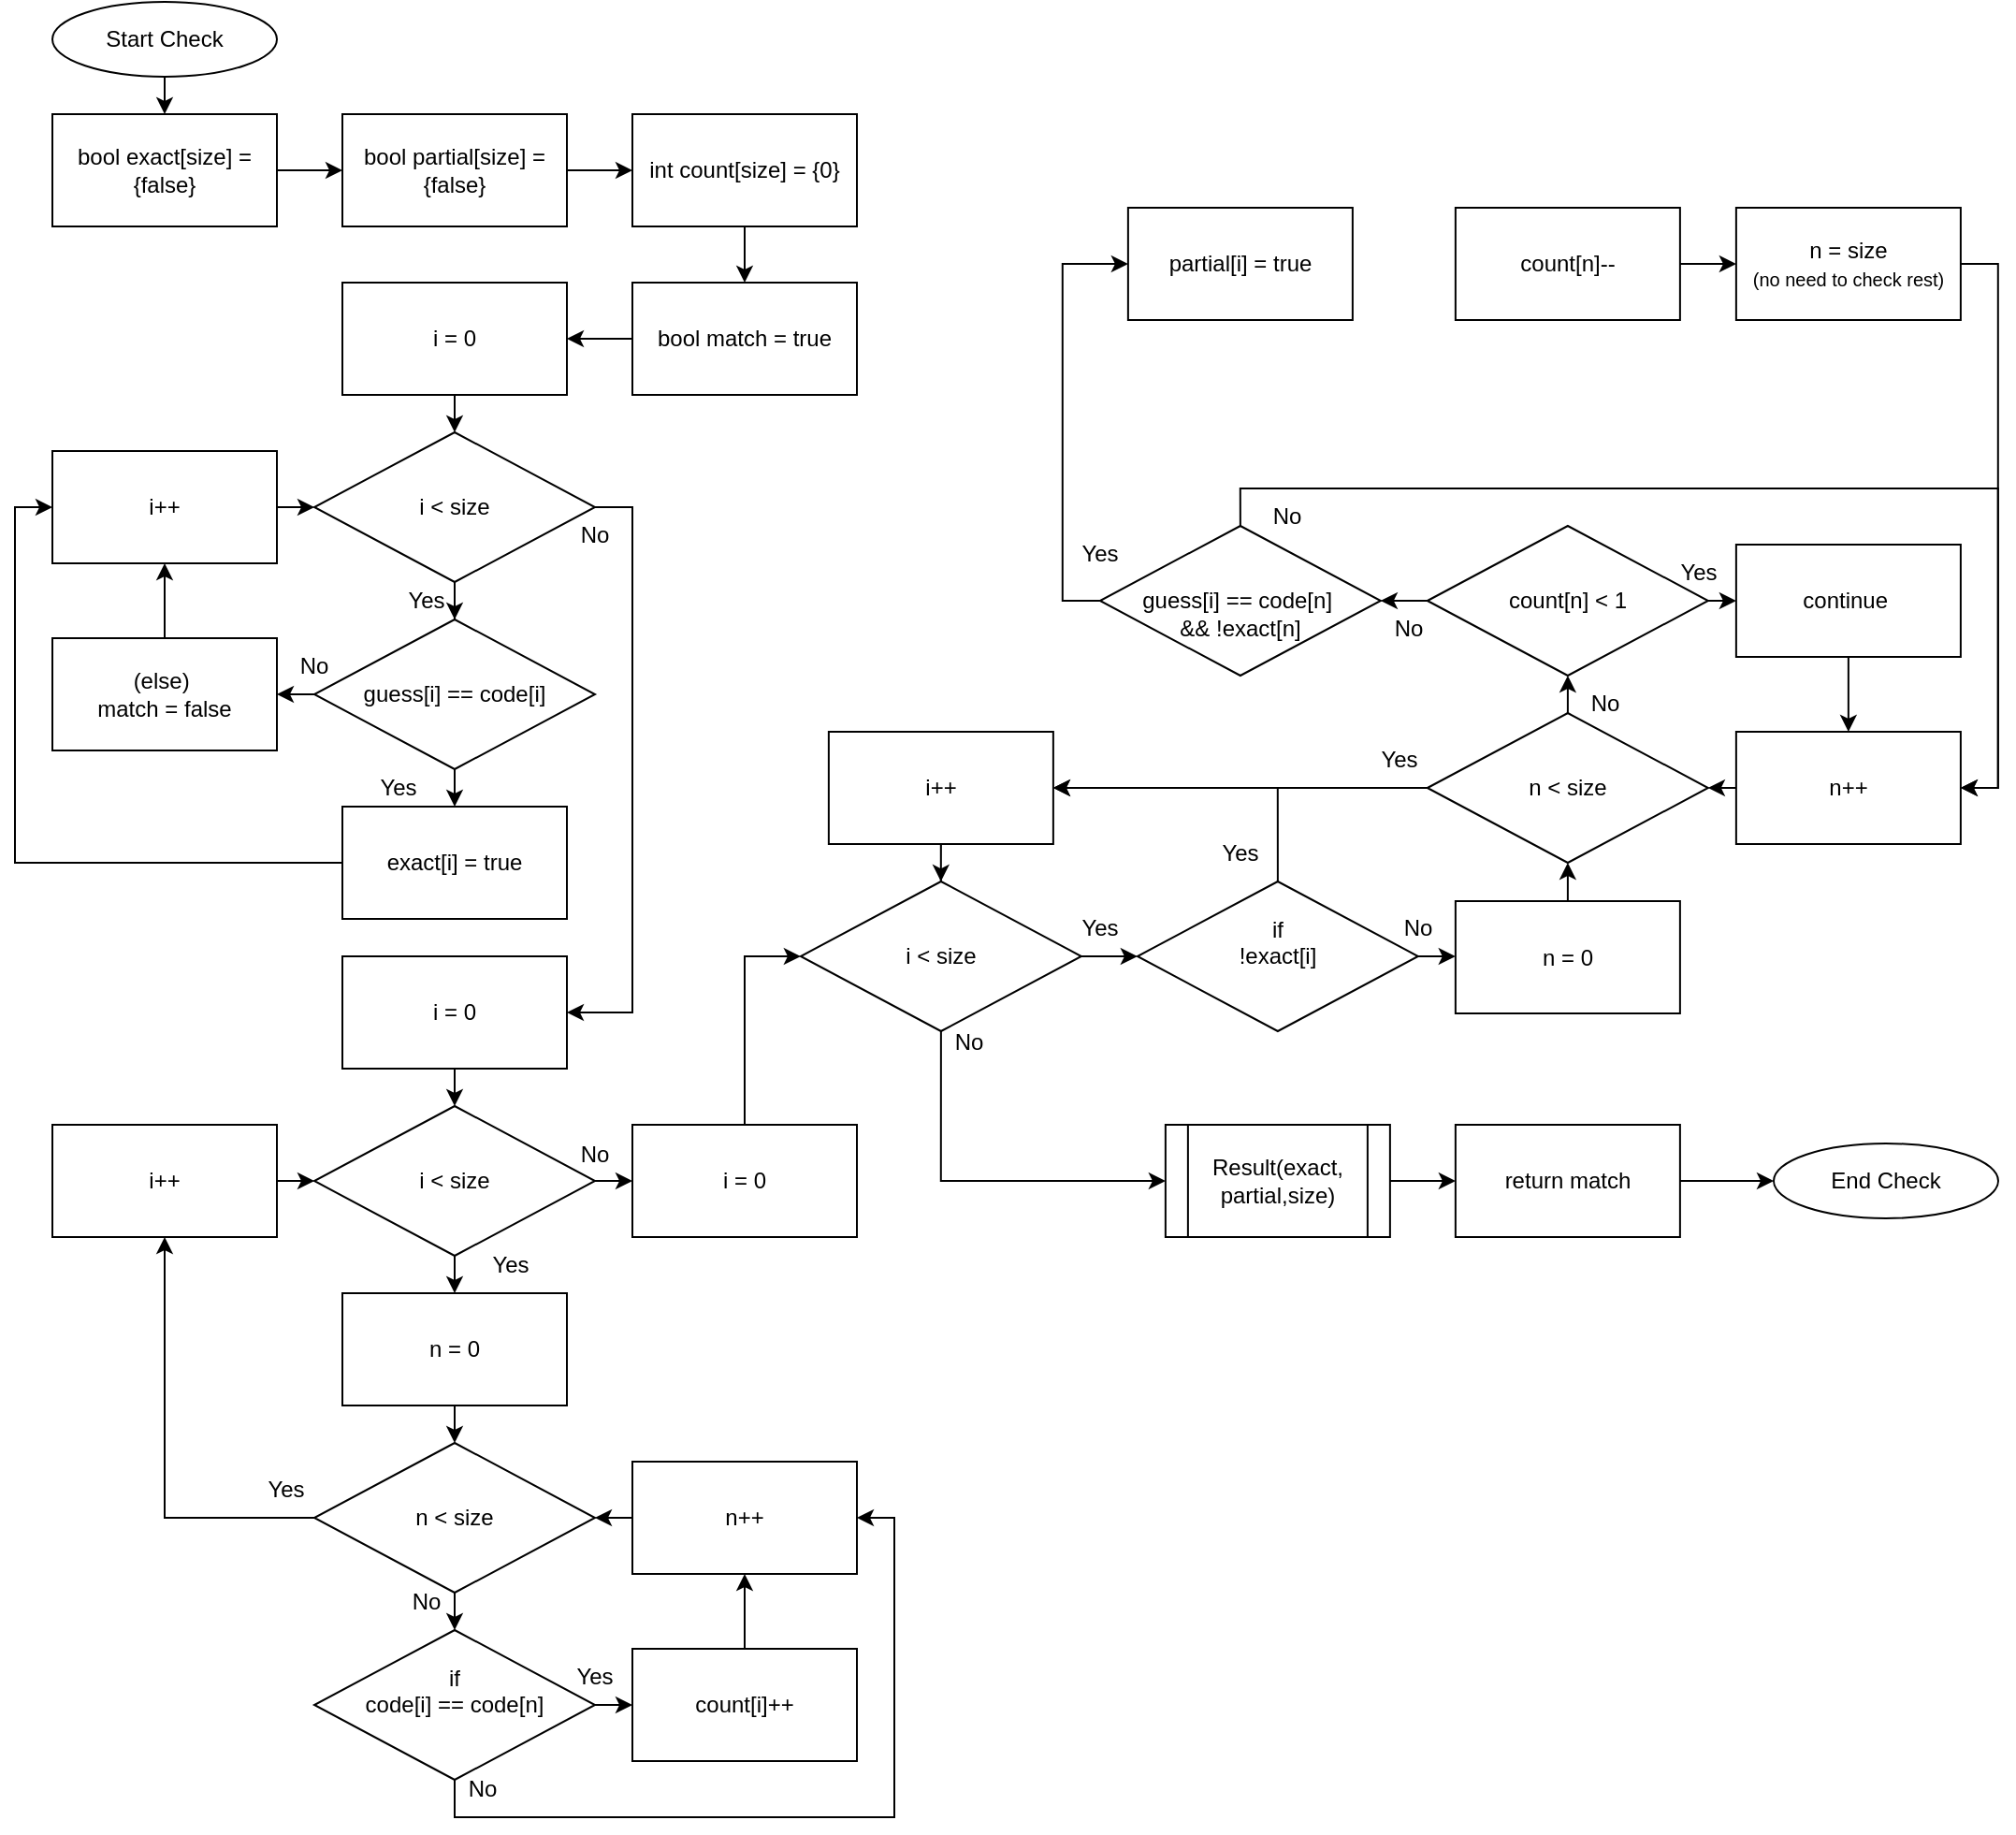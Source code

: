 <mxfile version="24.8.0">
  <diagram name="Page-1" id="-prmeRMsf5oWaVAqAPWa">
    <mxGraphModel dx="798" dy="2576" grid="1" gridSize="10" guides="1" tooltips="1" connect="1" arrows="1" fold="1" page="1" pageScale="1" pageWidth="850" pageHeight="1100" math="0" shadow="0">
      <root>
        <mxCell id="0" />
        <mxCell id="1" parent="0" />
        <mxCell id="T-5UsljAdBlXWHd0AnuB-1" value="" style="group" vertex="1" connectable="0" parent="1">
          <mxGeometry x="2960" y="-1020" width="1040" height="970" as="geometry" />
        </mxCell>
        <mxCell id="T-5UsljAdBlXWHd0AnuB-2" style="edgeStyle=orthogonalEdgeStyle;rounded=0;orthogonalLoop=1;jettySize=auto;html=1;exitX=0.5;exitY=1;exitDx=0;exitDy=0;entryX=0.5;entryY=0;entryDx=0;entryDy=0;" edge="1" parent="T-5UsljAdBlXWHd0AnuB-1" source="T-5UsljAdBlXWHd0AnuB-3" target="T-5UsljAdBlXWHd0AnuB-6">
          <mxGeometry relative="1" as="geometry" />
        </mxCell>
        <mxCell id="T-5UsljAdBlXWHd0AnuB-3" value="Start Check" style="ellipse;whiteSpace=wrap;html=1;" vertex="1" parent="T-5UsljAdBlXWHd0AnuB-1">
          <mxGeometry width="120" height="40" as="geometry" />
        </mxCell>
        <mxCell id="T-5UsljAdBlXWHd0AnuB-4" value="End Check" style="ellipse;whiteSpace=wrap;html=1;" vertex="1" parent="T-5UsljAdBlXWHd0AnuB-1">
          <mxGeometry x="920" y="610" width="120" height="40" as="geometry" />
        </mxCell>
        <mxCell id="T-5UsljAdBlXWHd0AnuB-5" style="edgeStyle=orthogonalEdgeStyle;rounded=0;orthogonalLoop=1;jettySize=auto;html=1;exitX=1;exitY=0.5;exitDx=0;exitDy=0;entryX=0;entryY=0.5;entryDx=0;entryDy=0;" edge="1" parent="T-5UsljAdBlXWHd0AnuB-1" source="T-5UsljAdBlXWHd0AnuB-6" target="T-5UsljAdBlXWHd0AnuB-24">
          <mxGeometry relative="1" as="geometry" />
        </mxCell>
        <mxCell id="T-5UsljAdBlXWHd0AnuB-6" value="bool exact[size] = {false}" style="rounded=0;whiteSpace=wrap;html=1;" vertex="1" parent="T-5UsljAdBlXWHd0AnuB-1">
          <mxGeometry y="60" width="120" height="60" as="geometry" />
        </mxCell>
        <mxCell id="T-5UsljAdBlXWHd0AnuB-7" style="edgeStyle=orthogonalEdgeStyle;rounded=0;orthogonalLoop=1;jettySize=auto;html=1;exitX=1;exitY=0.5;exitDx=0;exitDy=0;entryX=0;entryY=0.5;entryDx=0;entryDy=0;" edge="1" parent="T-5UsljAdBlXWHd0AnuB-1" source="T-5UsljAdBlXWHd0AnuB-8" target="T-5UsljAdBlXWHd0AnuB-42">
          <mxGeometry relative="1" as="geometry" />
        </mxCell>
        <mxCell id="T-5UsljAdBlXWHd0AnuB-8" value="Result(exact,&lt;div&gt;partial,size)&lt;/div&gt;" style="shape=process;whiteSpace=wrap;html=1;backgroundOutline=1;" vertex="1" parent="T-5UsljAdBlXWHd0AnuB-1">
          <mxGeometry x="594.94" y="600" width="120" height="60" as="geometry" />
        </mxCell>
        <mxCell id="T-5UsljAdBlXWHd0AnuB-9" style="edgeStyle=orthogonalEdgeStyle;rounded=0;orthogonalLoop=1;jettySize=auto;html=1;exitX=0.5;exitY=1;exitDx=0;exitDy=0;entryX=0.5;entryY=0;entryDx=0;entryDy=0;" edge="1" parent="T-5UsljAdBlXWHd0AnuB-1" source="T-5UsljAdBlXWHd0AnuB-10" target="T-5UsljAdBlXWHd0AnuB-12">
          <mxGeometry relative="1" as="geometry" />
        </mxCell>
        <mxCell id="T-5UsljAdBlXWHd0AnuB-10" value="i = 0" style="rounded=0;whiteSpace=wrap;html=1;" vertex="1" parent="T-5UsljAdBlXWHd0AnuB-1">
          <mxGeometry x="155" y="150" width="120" height="60" as="geometry" />
        </mxCell>
        <mxCell id="T-5UsljAdBlXWHd0AnuB-11" style="edgeStyle=orthogonalEdgeStyle;rounded=0;orthogonalLoop=1;jettySize=auto;html=1;exitX=0.5;exitY=1;exitDx=0;exitDy=0;" edge="1" parent="T-5UsljAdBlXWHd0AnuB-1" source="T-5UsljAdBlXWHd0AnuB-12" target="T-5UsljAdBlXWHd0AnuB-16">
          <mxGeometry relative="1" as="geometry" />
        </mxCell>
        <mxCell id="T-5UsljAdBlXWHd0AnuB-12" value="i &amp;lt; size" style="rhombus;whiteSpace=wrap;html=1;" vertex="1" parent="T-5UsljAdBlXWHd0AnuB-1">
          <mxGeometry x="140" y="230" width="150" height="80" as="geometry" />
        </mxCell>
        <mxCell id="T-5UsljAdBlXWHd0AnuB-13" style="edgeStyle=orthogonalEdgeStyle;rounded=0;orthogonalLoop=1;jettySize=auto;html=1;exitX=0;exitY=0.5;exitDx=0;exitDy=0;entryX=1;entryY=0.5;entryDx=0;entryDy=0;" edge="1" parent="T-5UsljAdBlXWHd0AnuB-1" source="T-5UsljAdBlXWHd0AnuB-16" target="T-5UsljAdBlXWHd0AnuB-20">
          <mxGeometry relative="1" as="geometry" />
        </mxCell>
        <mxCell id="T-5UsljAdBlXWHd0AnuB-14" style="edgeStyle=orthogonalEdgeStyle;rounded=0;orthogonalLoop=1;jettySize=auto;html=1;exitX=0.5;exitY=1;exitDx=0;exitDy=0;entryX=0.5;entryY=0;entryDx=0;entryDy=0;" edge="1" parent="T-5UsljAdBlXWHd0AnuB-1" source="T-5UsljAdBlXWHd0AnuB-16" target="T-5UsljAdBlXWHd0AnuB-22">
          <mxGeometry relative="1" as="geometry" />
        </mxCell>
        <mxCell id="T-5UsljAdBlXWHd0AnuB-15" style="edgeStyle=orthogonalEdgeStyle;rounded=0;orthogonalLoop=1;jettySize=auto;html=1;exitX=1;exitY=0.5;exitDx=0;exitDy=0;entryX=1;entryY=0.5;entryDx=0;entryDy=0;" edge="1" parent="T-5UsljAdBlXWHd0AnuB-1" source="T-5UsljAdBlXWHd0AnuB-12" target="T-5UsljAdBlXWHd0AnuB-30">
          <mxGeometry relative="1" as="geometry" />
        </mxCell>
        <mxCell id="T-5UsljAdBlXWHd0AnuB-16" value="guess[i] == code[i]" style="rhombus;whiteSpace=wrap;html=1;" vertex="1" parent="T-5UsljAdBlXWHd0AnuB-1">
          <mxGeometry x="140" y="330" width="150" height="80" as="geometry" />
        </mxCell>
        <mxCell id="T-5UsljAdBlXWHd0AnuB-17" style="edgeStyle=orthogonalEdgeStyle;rounded=0;orthogonalLoop=1;jettySize=auto;html=1;exitX=1;exitY=0.5;exitDx=0;exitDy=0;entryX=0;entryY=0.5;entryDx=0;entryDy=0;" edge="1" parent="T-5UsljAdBlXWHd0AnuB-1" source="T-5UsljAdBlXWHd0AnuB-18" target="T-5UsljAdBlXWHd0AnuB-12">
          <mxGeometry relative="1" as="geometry" />
        </mxCell>
        <mxCell id="T-5UsljAdBlXWHd0AnuB-18" value="i++" style="rounded=0;whiteSpace=wrap;html=1;" vertex="1" parent="T-5UsljAdBlXWHd0AnuB-1">
          <mxGeometry y="240" width="120" height="60" as="geometry" />
        </mxCell>
        <mxCell id="T-5UsljAdBlXWHd0AnuB-19" style="edgeStyle=orthogonalEdgeStyle;rounded=0;orthogonalLoop=1;jettySize=auto;html=1;exitX=0.5;exitY=0;exitDx=0;exitDy=0;entryX=0.5;entryY=1;entryDx=0;entryDy=0;" edge="1" parent="T-5UsljAdBlXWHd0AnuB-1" source="T-5UsljAdBlXWHd0AnuB-20" target="T-5UsljAdBlXWHd0AnuB-18">
          <mxGeometry relative="1" as="geometry" />
        </mxCell>
        <mxCell id="T-5UsljAdBlXWHd0AnuB-20" value="(else)&amp;nbsp;&lt;div&gt;match = false&lt;/div&gt;" style="rounded=0;whiteSpace=wrap;html=1;" vertex="1" parent="T-5UsljAdBlXWHd0AnuB-1">
          <mxGeometry y="340" width="120" height="60" as="geometry" />
        </mxCell>
        <mxCell id="T-5UsljAdBlXWHd0AnuB-21" style="edgeStyle=orthogonalEdgeStyle;rounded=0;orthogonalLoop=1;jettySize=auto;html=1;exitX=0;exitY=0.5;exitDx=0;exitDy=0;entryX=0;entryY=0.5;entryDx=0;entryDy=0;" edge="1" parent="T-5UsljAdBlXWHd0AnuB-1" source="T-5UsljAdBlXWHd0AnuB-22" target="T-5UsljAdBlXWHd0AnuB-18">
          <mxGeometry relative="1" as="geometry" />
        </mxCell>
        <mxCell id="T-5UsljAdBlXWHd0AnuB-22" value="exact[i] = true" style="rounded=0;whiteSpace=wrap;html=1;" vertex="1" parent="T-5UsljAdBlXWHd0AnuB-1">
          <mxGeometry x="155" y="430" width="120" height="60" as="geometry" />
        </mxCell>
        <mxCell id="T-5UsljAdBlXWHd0AnuB-23" style="edgeStyle=orthogonalEdgeStyle;rounded=0;orthogonalLoop=1;jettySize=auto;html=1;exitX=1;exitY=0.5;exitDx=0;exitDy=0;" edge="1" parent="T-5UsljAdBlXWHd0AnuB-1" source="T-5UsljAdBlXWHd0AnuB-24" target="T-5UsljAdBlXWHd0AnuB-26">
          <mxGeometry relative="1" as="geometry" />
        </mxCell>
        <mxCell id="T-5UsljAdBlXWHd0AnuB-24" value="bool partial[size] = {false}" style="rounded=0;whiteSpace=wrap;html=1;" vertex="1" parent="T-5UsljAdBlXWHd0AnuB-1">
          <mxGeometry x="155" y="60" width="120" height="60" as="geometry" />
        </mxCell>
        <mxCell id="T-5UsljAdBlXWHd0AnuB-25" style="edgeStyle=orthogonalEdgeStyle;rounded=0;orthogonalLoop=1;jettySize=auto;html=1;exitX=0.5;exitY=1;exitDx=0;exitDy=0;entryX=0.5;entryY=0;entryDx=0;entryDy=0;" edge="1" parent="T-5UsljAdBlXWHd0AnuB-1" source="T-5UsljAdBlXWHd0AnuB-26" target="T-5UsljAdBlXWHd0AnuB-28">
          <mxGeometry relative="1" as="geometry" />
        </mxCell>
        <mxCell id="T-5UsljAdBlXWHd0AnuB-26" value="int count[size] = {0}" style="rounded=0;whiteSpace=wrap;html=1;" vertex="1" parent="T-5UsljAdBlXWHd0AnuB-1">
          <mxGeometry x="310" y="60" width="120" height="60" as="geometry" />
        </mxCell>
        <mxCell id="T-5UsljAdBlXWHd0AnuB-27" style="edgeStyle=orthogonalEdgeStyle;rounded=0;orthogonalLoop=1;jettySize=auto;html=1;exitX=0;exitY=0.5;exitDx=0;exitDy=0;entryX=1;entryY=0.5;entryDx=0;entryDy=0;" edge="1" parent="T-5UsljAdBlXWHd0AnuB-1" source="T-5UsljAdBlXWHd0AnuB-28" target="T-5UsljAdBlXWHd0AnuB-10">
          <mxGeometry relative="1" as="geometry" />
        </mxCell>
        <mxCell id="T-5UsljAdBlXWHd0AnuB-28" value="bool match = true" style="rounded=0;whiteSpace=wrap;html=1;" vertex="1" parent="T-5UsljAdBlXWHd0AnuB-1">
          <mxGeometry x="310" y="150" width="120" height="60" as="geometry" />
        </mxCell>
        <mxCell id="T-5UsljAdBlXWHd0AnuB-29" style="edgeStyle=orthogonalEdgeStyle;rounded=0;orthogonalLoop=1;jettySize=auto;html=1;exitX=0.5;exitY=1;exitDx=0;exitDy=0;entryX=0.5;entryY=0;entryDx=0;entryDy=0;" edge="1" parent="T-5UsljAdBlXWHd0AnuB-1" source="T-5UsljAdBlXWHd0AnuB-30" target="T-5UsljAdBlXWHd0AnuB-33">
          <mxGeometry relative="1" as="geometry" />
        </mxCell>
        <mxCell id="T-5UsljAdBlXWHd0AnuB-30" value="i = 0" style="rounded=0;whiteSpace=wrap;html=1;" vertex="1" parent="T-5UsljAdBlXWHd0AnuB-1">
          <mxGeometry x="155" y="510" width="120" height="60" as="geometry" />
        </mxCell>
        <mxCell id="T-5UsljAdBlXWHd0AnuB-31" style="edgeStyle=orthogonalEdgeStyle;rounded=0;orthogonalLoop=1;jettySize=auto;html=1;exitX=0.5;exitY=1;exitDx=0;exitDy=0;entryX=0.5;entryY=0;entryDx=0;entryDy=0;" edge="1" parent="T-5UsljAdBlXWHd0AnuB-1" source="T-5UsljAdBlXWHd0AnuB-33" target="T-5UsljAdBlXWHd0AnuB-51">
          <mxGeometry relative="1" as="geometry" />
        </mxCell>
        <mxCell id="T-5UsljAdBlXWHd0AnuB-32" style="edgeStyle=orthogonalEdgeStyle;rounded=0;orthogonalLoop=1;jettySize=auto;html=1;exitX=1;exitY=0.5;exitDx=0;exitDy=0;entryX=0;entryY=0.5;entryDx=0;entryDy=0;" edge="1" parent="T-5UsljAdBlXWHd0AnuB-1" source="T-5UsljAdBlXWHd0AnuB-33" target="T-5UsljAdBlXWHd0AnuB-55">
          <mxGeometry relative="1" as="geometry" />
        </mxCell>
        <mxCell id="T-5UsljAdBlXWHd0AnuB-33" value="i &amp;lt; size" style="rhombus;whiteSpace=wrap;html=1;" vertex="1" parent="T-5UsljAdBlXWHd0AnuB-1">
          <mxGeometry x="140" y="590" width="150" height="80" as="geometry" />
        </mxCell>
        <mxCell id="T-5UsljAdBlXWHd0AnuB-34" style="edgeStyle=orthogonalEdgeStyle;rounded=0;orthogonalLoop=1;jettySize=auto;html=1;exitX=1;exitY=0.5;exitDx=0;exitDy=0;entryX=0;entryY=0.5;entryDx=0;entryDy=0;" edge="1" parent="T-5UsljAdBlXWHd0AnuB-1" source="T-5UsljAdBlXWHd0AnuB-35" target="T-5UsljAdBlXWHd0AnuB-33">
          <mxGeometry relative="1" as="geometry" />
        </mxCell>
        <mxCell id="T-5UsljAdBlXWHd0AnuB-35" value="i++" style="rounded=0;whiteSpace=wrap;html=1;" vertex="1" parent="T-5UsljAdBlXWHd0AnuB-1">
          <mxGeometry y="600" width="120" height="60" as="geometry" />
        </mxCell>
        <mxCell id="T-5UsljAdBlXWHd0AnuB-36" style="edgeStyle=orthogonalEdgeStyle;rounded=0;orthogonalLoop=1;jettySize=auto;html=1;exitX=0;exitY=0.5;exitDx=0;exitDy=0;entryX=0.5;entryY=1;entryDx=0;entryDy=0;" edge="1" parent="T-5UsljAdBlXWHd0AnuB-1" source="T-5UsljAdBlXWHd0AnuB-38" target="T-5UsljAdBlXWHd0AnuB-35">
          <mxGeometry relative="1" as="geometry" />
        </mxCell>
        <mxCell id="T-5UsljAdBlXWHd0AnuB-37" style="edgeStyle=orthogonalEdgeStyle;rounded=0;orthogonalLoop=1;jettySize=auto;html=1;exitX=0.5;exitY=1;exitDx=0;exitDy=0;entryX=0.5;entryY=0;entryDx=0;entryDy=0;" edge="1" parent="T-5UsljAdBlXWHd0AnuB-1" source="T-5UsljAdBlXWHd0AnuB-38" target="T-5UsljAdBlXWHd0AnuB-45">
          <mxGeometry relative="1" as="geometry" />
        </mxCell>
        <mxCell id="T-5UsljAdBlXWHd0AnuB-38" value="n &amp;lt; size" style="rhombus;whiteSpace=wrap;html=1;" vertex="1" parent="T-5UsljAdBlXWHd0AnuB-1">
          <mxGeometry x="140" y="770" width="150" height="80" as="geometry" />
        </mxCell>
        <mxCell id="T-5UsljAdBlXWHd0AnuB-39" style="edgeStyle=orthogonalEdgeStyle;rounded=0;orthogonalLoop=1;jettySize=auto;html=1;exitX=0;exitY=0.5;exitDx=0;exitDy=0;entryX=1;entryY=0.5;entryDx=0;entryDy=0;" edge="1" parent="T-5UsljAdBlXWHd0AnuB-1" source="T-5UsljAdBlXWHd0AnuB-40" target="T-5UsljAdBlXWHd0AnuB-38">
          <mxGeometry relative="1" as="geometry" />
        </mxCell>
        <mxCell id="T-5UsljAdBlXWHd0AnuB-40" value="n++" style="rounded=0;whiteSpace=wrap;html=1;" vertex="1" parent="T-5UsljAdBlXWHd0AnuB-1">
          <mxGeometry x="310" y="780" width="120" height="60" as="geometry" />
        </mxCell>
        <mxCell id="T-5UsljAdBlXWHd0AnuB-41" style="edgeStyle=orthogonalEdgeStyle;rounded=0;orthogonalLoop=1;jettySize=auto;html=1;exitX=1;exitY=0.5;exitDx=0;exitDy=0;entryX=0;entryY=0.5;entryDx=0;entryDy=0;" edge="1" parent="T-5UsljAdBlXWHd0AnuB-1" source="T-5UsljAdBlXWHd0AnuB-42" target="T-5UsljAdBlXWHd0AnuB-4">
          <mxGeometry relative="1" as="geometry" />
        </mxCell>
        <mxCell id="T-5UsljAdBlXWHd0AnuB-42" value="return match" style="rounded=0;whiteSpace=wrap;html=1;" vertex="1" parent="T-5UsljAdBlXWHd0AnuB-1">
          <mxGeometry x="749.94" y="600" width="120" height="60" as="geometry" />
        </mxCell>
        <mxCell id="T-5UsljAdBlXWHd0AnuB-43" style="edgeStyle=orthogonalEdgeStyle;rounded=0;orthogonalLoop=1;jettySize=auto;html=1;exitX=1;exitY=0.5;exitDx=0;exitDy=0;entryX=0;entryY=0.5;entryDx=0;entryDy=0;" edge="1" parent="T-5UsljAdBlXWHd0AnuB-1" source="T-5UsljAdBlXWHd0AnuB-45" target="T-5UsljAdBlXWHd0AnuB-53">
          <mxGeometry relative="1" as="geometry" />
        </mxCell>
        <mxCell id="T-5UsljAdBlXWHd0AnuB-44" style="edgeStyle=orthogonalEdgeStyle;rounded=0;orthogonalLoop=1;jettySize=auto;html=1;exitX=0.5;exitY=1;exitDx=0;exitDy=0;entryX=1;entryY=0.5;entryDx=0;entryDy=0;" edge="1" parent="T-5UsljAdBlXWHd0AnuB-1" source="T-5UsljAdBlXWHd0AnuB-45" target="T-5UsljAdBlXWHd0AnuB-40">
          <mxGeometry relative="1" as="geometry" />
        </mxCell>
        <mxCell id="T-5UsljAdBlXWHd0AnuB-45" value="if&lt;div&gt;code[i] == code[n]&lt;/div&gt;&lt;div&gt;&lt;br&gt;&lt;/div&gt;" style="rhombus;whiteSpace=wrap;html=1;" vertex="1" parent="T-5UsljAdBlXWHd0AnuB-1">
          <mxGeometry x="140" y="870" width="150" height="80" as="geometry" />
        </mxCell>
        <mxCell id="T-5UsljAdBlXWHd0AnuB-46" style="edgeStyle=orthogonalEdgeStyle;rounded=0;orthogonalLoop=1;jettySize=auto;html=1;exitX=1;exitY=0.5;exitDx=0;exitDy=0;entryX=0;entryY=0.5;entryDx=0;entryDy=0;" edge="1" parent="T-5UsljAdBlXWHd0AnuB-1" source="T-5UsljAdBlXWHd0AnuB-47" target="T-5UsljAdBlXWHd0AnuB-49">
          <mxGeometry relative="1" as="geometry" />
        </mxCell>
        <mxCell id="T-5UsljAdBlXWHd0AnuB-47" value="count[n]--" style="rounded=0;whiteSpace=wrap;html=1;" vertex="1" parent="T-5UsljAdBlXWHd0AnuB-1">
          <mxGeometry x="749.94" y="110" width="120" height="60" as="geometry" />
        </mxCell>
        <mxCell id="T-5UsljAdBlXWHd0AnuB-48" style="edgeStyle=orthogonalEdgeStyle;rounded=0;orthogonalLoop=1;jettySize=auto;html=1;exitX=1;exitY=0.5;exitDx=0;exitDy=0;entryX=1;entryY=0.5;entryDx=0;entryDy=0;" edge="1" parent="T-5UsljAdBlXWHd0AnuB-1" source="T-5UsljAdBlXWHd0AnuB-49" target="T-5UsljAdBlXWHd0AnuB-68">
          <mxGeometry relative="1" as="geometry" />
        </mxCell>
        <mxCell id="T-5UsljAdBlXWHd0AnuB-49" value="n = size&lt;div&gt;&lt;font style=&quot;font-size: 10px;&quot;&gt;(no need to check rest)&lt;/font&gt;&lt;/div&gt;" style="rounded=0;whiteSpace=wrap;html=1;" vertex="1" parent="T-5UsljAdBlXWHd0AnuB-1">
          <mxGeometry x="899.94" y="110" width="120" height="60" as="geometry" />
        </mxCell>
        <mxCell id="T-5UsljAdBlXWHd0AnuB-50" style="edgeStyle=orthogonalEdgeStyle;rounded=0;orthogonalLoop=1;jettySize=auto;html=1;exitX=0.5;exitY=1;exitDx=0;exitDy=0;entryX=0.5;entryY=0;entryDx=0;entryDy=0;" edge="1" parent="T-5UsljAdBlXWHd0AnuB-1" source="T-5UsljAdBlXWHd0AnuB-51" target="T-5UsljAdBlXWHd0AnuB-38">
          <mxGeometry relative="1" as="geometry" />
        </mxCell>
        <mxCell id="T-5UsljAdBlXWHd0AnuB-51" value="n = 0" style="rounded=0;whiteSpace=wrap;html=1;" vertex="1" parent="T-5UsljAdBlXWHd0AnuB-1">
          <mxGeometry x="155" y="690" width="120" height="60" as="geometry" />
        </mxCell>
        <mxCell id="T-5UsljAdBlXWHd0AnuB-52" style="edgeStyle=orthogonalEdgeStyle;rounded=0;orthogonalLoop=1;jettySize=auto;html=1;exitX=0.5;exitY=0;exitDx=0;exitDy=0;entryX=0.5;entryY=1;entryDx=0;entryDy=0;" edge="1" parent="T-5UsljAdBlXWHd0AnuB-1" source="T-5UsljAdBlXWHd0AnuB-53" target="T-5UsljAdBlXWHd0AnuB-40">
          <mxGeometry relative="1" as="geometry" />
        </mxCell>
        <mxCell id="T-5UsljAdBlXWHd0AnuB-53" value="count[i]++" style="rounded=0;whiteSpace=wrap;html=1;" vertex="1" parent="T-5UsljAdBlXWHd0AnuB-1">
          <mxGeometry x="310" y="880" width="120" height="60" as="geometry" />
        </mxCell>
        <mxCell id="T-5UsljAdBlXWHd0AnuB-54" style="edgeStyle=orthogonalEdgeStyle;rounded=0;orthogonalLoop=1;jettySize=auto;html=1;exitX=0.5;exitY=0;exitDx=0;exitDy=0;entryX=0;entryY=0.5;entryDx=0;entryDy=0;" edge="1" parent="T-5UsljAdBlXWHd0AnuB-1" source="T-5UsljAdBlXWHd0AnuB-55" target="T-5UsljAdBlXWHd0AnuB-58">
          <mxGeometry relative="1" as="geometry" />
        </mxCell>
        <mxCell id="T-5UsljAdBlXWHd0AnuB-55" value="i = 0" style="rounded=0;whiteSpace=wrap;html=1;" vertex="1" parent="T-5UsljAdBlXWHd0AnuB-1">
          <mxGeometry x="310" y="600" width="120" height="60" as="geometry" />
        </mxCell>
        <mxCell id="T-5UsljAdBlXWHd0AnuB-56" style="edgeStyle=orthogonalEdgeStyle;rounded=0;orthogonalLoop=1;jettySize=auto;html=1;exitX=1;exitY=0.5;exitDx=0;exitDy=0;entryX=0;entryY=0.5;entryDx=0;entryDy=0;" edge="1" parent="T-5UsljAdBlXWHd0AnuB-1" source="T-5UsljAdBlXWHd0AnuB-58" target="T-5UsljAdBlXWHd0AnuB-63">
          <mxGeometry relative="1" as="geometry" />
        </mxCell>
        <mxCell id="T-5UsljAdBlXWHd0AnuB-57" style="edgeStyle=orthogonalEdgeStyle;rounded=0;orthogonalLoop=1;jettySize=auto;html=1;exitX=0.5;exitY=1;exitDx=0;exitDy=0;entryX=0;entryY=0.5;entryDx=0;entryDy=0;" edge="1" parent="T-5UsljAdBlXWHd0AnuB-1" source="T-5UsljAdBlXWHd0AnuB-58" target="T-5UsljAdBlXWHd0AnuB-8">
          <mxGeometry relative="1" as="geometry" />
        </mxCell>
        <mxCell id="T-5UsljAdBlXWHd0AnuB-58" value="i &amp;lt; size" style="rhombus;whiteSpace=wrap;html=1;" vertex="1" parent="T-5UsljAdBlXWHd0AnuB-1">
          <mxGeometry x="399.94" y="470" width="150" height="80" as="geometry" />
        </mxCell>
        <mxCell id="T-5UsljAdBlXWHd0AnuB-59" style="edgeStyle=orthogonalEdgeStyle;rounded=0;orthogonalLoop=1;jettySize=auto;html=1;exitX=0.5;exitY=1;exitDx=0;exitDy=0;" edge="1" parent="T-5UsljAdBlXWHd0AnuB-1" source="T-5UsljAdBlXWHd0AnuB-60" target="T-5UsljAdBlXWHd0AnuB-58">
          <mxGeometry relative="1" as="geometry" />
        </mxCell>
        <mxCell id="T-5UsljAdBlXWHd0AnuB-60" value="i++" style="rounded=0;whiteSpace=wrap;html=1;" vertex="1" parent="T-5UsljAdBlXWHd0AnuB-1">
          <mxGeometry x="414.94" y="390" width="120" height="60" as="geometry" />
        </mxCell>
        <mxCell id="T-5UsljAdBlXWHd0AnuB-61" style="edgeStyle=orthogonalEdgeStyle;rounded=0;orthogonalLoop=1;jettySize=auto;html=1;exitX=0.5;exitY=0;exitDx=0;exitDy=0;entryX=1;entryY=0.5;entryDx=0;entryDy=0;" edge="1" parent="T-5UsljAdBlXWHd0AnuB-1" source="T-5UsljAdBlXWHd0AnuB-63" target="T-5UsljAdBlXWHd0AnuB-60">
          <mxGeometry relative="1" as="geometry" />
        </mxCell>
        <mxCell id="T-5UsljAdBlXWHd0AnuB-62" style="edgeStyle=orthogonalEdgeStyle;rounded=0;orthogonalLoop=1;jettySize=auto;html=1;exitX=1;exitY=0.5;exitDx=0;exitDy=0;entryX=0;entryY=0.5;entryDx=0;entryDy=0;" edge="1" parent="T-5UsljAdBlXWHd0AnuB-1" source="T-5UsljAdBlXWHd0AnuB-63" target="T-5UsljAdBlXWHd0AnuB-70">
          <mxGeometry relative="1" as="geometry" />
        </mxCell>
        <mxCell id="T-5UsljAdBlXWHd0AnuB-63" value="if&lt;div&gt;!exact[i]&lt;/div&gt;&lt;div&gt;&lt;br&gt;&lt;/div&gt;" style="rhombus;whiteSpace=wrap;html=1;" vertex="1" parent="T-5UsljAdBlXWHd0AnuB-1">
          <mxGeometry x="579.94" y="470" width="150" height="80" as="geometry" />
        </mxCell>
        <mxCell id="T-5UsljAdBlXWHd0AnuB-64" style="edgeStyle=orthogonalEdgeStyle;rounded=0;orthogonalLoop=1;jettySize=auto;html=1;exitX=0;exitY=0.5;exitDx=0;exitDy=0;entryX=1;entryY=0.5;entryDx=0;entryDy=0;" edge="1" parent="T-5UsljAdBlXWHd0AnuB-1" source="T-5UsljAdBlXWHd0AnuB-66" target="T-5UsljAdBlXWHd0AnuB-60">
          <mxGeometry relative="1" as="geometry" />
        </mxCell>
        <mxCell id="T-5UsljAdBlXWHd0AnuB-65" style="edgeStyle=orthogonalEdgeStyle;rounded=0;orthogonalLoop=1;jettySize=auto;html=1;exitX=0.5;exitY=0;exitDx=0;exitDy=0;entryX=0.5;entryY=1;entryDx=0;entryDy=0;" edge="1" parent="T-5UsljAdBlXWHd0AnuB-1" source="T-5UsljAdBlXWHd0AnuB-66" target="T-5UsljAdBlXWHd0AnuB-73">
          <mxGeometry relative="1" as="geometry" />
        </mxCell>
        <mxCell id="T-5UsljAdBlXWHd0AnuB-66" value="n &amp;lt; size" style="rhombus;whiteSpace=wrap;html=1;" vertex="1" parent="T-5UsljAdBlXWHd0AnuB-1">
          <mxGeometry x="734.94" y="380" width="150" height="80" as="geometry" />
        </mxCell>
        <mxCell id="T-5UsljAdBlXWHd0AnuB-67" style="edgeStyle=orthogonalEdgeStyle;rounded=0;orthogonalLoop=1;jettySize=auto;html=1;exitX=0;exitY=0.5;exitDx=0;exitDy=0;entryX=1;entryY=0.5;entryDx=0;entryDy=0;" edge="1" parent="T-5UsljAdBlXWHd0AnuB-1" source="T-5UsljAdBlXWHd0AnuB-68" target="T-5UsljAdBlXWHd0AnuB-66">
          <mxGeometry relative="1" as="geometry" />
        </mxCell>
        <mxCell id="T-5UsljAdBlXWHd0AnuB-68" value="n++" style="rounded=0;whiteSpace=wrap;html=1;" vertex="1" parent="T-5UsljAdBlXWHd0AnuB-1">
          <mxGeometry x="899.94" y="390" width="120" height="60" as="geometry" />
        </mxCell>
        <mxCell id="T-5UsljAdBlXWHd0AnuB-69" style="edgeStyle=orthogonalEdgeStyle;rounded=0;orthogonalLoop=1;jettySize=auto;html=1;exitX=0.5;exitY=0;exitDx=0;exitDy=0;entryX=0.5;entryY=1;entryDx=0;entryDy=0;" edge="1" parent="T-5UsljAdBlXWHd0AnuB-1" source="T-5UsljAdBlXWHd0AnuB-70" target="T-5UsljAdBlXWHd0AnuB-66">
          <mxGeometry relative="1" as="geometry" />
        </mxCell>
        <mxCell id="T-5UsljAdBlXWHd0AnuB-70" value="n = 0" style="rounded=0;whiteSpace=wrap;html=1;" vertex="1" parent="T-5UsljAdBlXWHd0AnuB-1">
          <mxGeometry x="749.94" y="480.5" width="120" height="60" as="geometry" />
        </mxCell>
        <mxCell id="T-5UsljAdBlXWHd0AnuB-71" style="edgeStyle=orthogonalEdgeStyle;rounded=0;orthogonalLoop=1;jettySize=auto;html=1;exitX=1;exitY=0.5;exitDx=0;exitDy=0;entryX=0;entryY=0.5;entryDx=0;entryDy=0;" edge="1" parent="T-5UsljAdBlXWHd0AnuB-1" source="T-5UsljAdBlXWHd0AnuB-73" target="T-5UsljAdBlXWHd0AnuB-75">
          <mxGeometry relative="1" as="geometry" />
        </mxCell>
        <mxCell id="T-5UsljAdBlXWHd0AnuB-72" style="edgeStyle=orthogonalEdgeStyle;rounded=0;orthogonalLoop=1;jettySize=auto;html=1;exitX=0;exitY=0.5;exitDx=0;exitDy=0;entryX=1;entryY=0.5;entryDx=0;entryDy=0;" edge="1" parent="T-5UsljAdBlXWHd0AnuB-1" source="T-5UsljAdBlXWHd0AnuB-73" target="T-5UsljAdBlXWHd0AnuB-78">
          <mxGeometry relative="1" as="geometry" />
        </mxCell>
        <mxCell id="T-5UsljAdBlXWHd0AnuB-73" value="count[n] &amp;lt; 1" style="rhombus;whiteSpace=wrap;html=1;" vertex="1" parent="T-5UsljAdBlXWHd0AnuB-1">
          <mxGeometry x="734.94" y="280" width="150" height="80" as="geometry" />
        </mxCell>
        <mxCell id="T-5UsljAdBlXWHd0AnuB-74" style="edgeStyle=orthogonalEdgeStyle;rounded=0;orthogonalLoop=1;jettySize=auto;html=1;exitX=0.5;exitY=1;exitDx=0;exitDy=0;entryX=0.5;entryY=0;entryDx=0;entryDy=0;" edge="1" parent="T-5UsljAdBlXWHd0AnuB-1" source="T-5UsljAdBlXWHd0AnuB-75" target="T-5UsljAdBlXWHd0AnuB-68">
          <mxGeometry relative="1" as="geometry" />
        </mxCell>
        <mxCell id="T-5UsljAdBlXWHd0AnuB-75" value="continue&amp;nbsp;" style="rounded=0;whiteSpace=wrap;html=1;" vertex="1" parent="T-5UsljAdBlXWHd0AnuB-1">
          <mxGeometry x="899.94" y="290" width="120" height="60" as="geometry" />
        </mxCell>
        <mxCell id="T-5UsljAdBlXWHd0AnuB-76" style="edgeStyle=orthogonalEdgeStyle;rounded=0;orthogonalLoop=1;jettySize=auto;html=1;exitX=0.5;exitY=0;exitDx=0;exitDy=0;entryX=1;entryY=0.5;entryDx=0;entryDy=0;" edge="1" parent="T-5UsljAdBlXWHd0AnuB-1" source="T-5UsljAdBlXWHd0AnuB-78" target="T-5UsljAdBlXWHd0AnuB-68">
          <mxGeometry relative="1" as="geometry" />
        </mxCell>
        <mxCell id="T-5UsljAdBlXWHd0AnuB-77" style="edgeStyle=orthogonalEdgeStyle;rounded=0;orthogonalLoop=1;jettySize=auto;html=1;exitX=0;exitY=0.5;exitDx=0;exitDy=0;entryX=0;entryY=0.5;entryDx=0;entryDy=0;" edge="1" parent="T-5UsljAdBlXWHd0AnuB-1" source="T-5UsljAdBlXWHd0AnuB-78" target="T-5UsljAdBlXWHd0AnuB-79">
          <mxGeometry relative="1" as="geometry" />
        </mxCell>
        <mxCell id="T-5UsljAdBlXWHd0AnuB-78" value="&lt;div&gt;&lt;br&gt;&lt;/div&gt;guess[i] == code[n]&amp;nbsp;&lt;div&gt;&amp;amp;&amp;amp; !exact[n]&lt;/div&gt;" style="rhombus;whiteSpace=wrap;html=1;" vertex="1" parent="T-5UsljAdBlXWHd0AnuB-1">
          <mxGeometry x="559.94" y="280" width="150" height="80" as="geometry" />
        </mxCell>
        <mxCell id="T-5UsljAdBlXWHd0AnuB-79" value="partial[i] = true" style="rounded=0;whiteSpace=wrap;html=1;" vertex="1" parent="T-5UsljAdBlXWHd0AnuB-1">
          <mxGeometry x="574.94" y="110" width="120" height="60" as="geometry" />
        </mxCell>
        <mxCell id="T-5UsljAdBlXWHd0AnuB-80" value="No" style="text;html=1;strokeColor=none;fillColor=none;align=center;verticalAlign=middle;whiteSpace=wrap;rounded=0;" vertex="1" parent="T-5UsljAdBlXWHd0AnuB-1">
          <mxGeometry x="170" y="840" width="60" height="30" as="geometry" />
        </mxCell>
        <mxCell id="T-5UsljAdBlXWHd0AnuB-81" value="Yes" style="text;html=1;strokeColor=none;fillColor=none;align=center;verticalAlign=middle;whiteSpace=wrap;rounded=0;" vertex="1" parent="T-5UsljAdBlXWHd0AnuB-1">
          <mxGeometry x="260" y="880" width="60" height="30" as="geometry" />
        </mxCell>
        <mxCell id="T-5UsljAdBlXWHd0AnuB-82" value="No" style="text;html=1;strokeColor=none;fillColor=none;align=center;verticalAlign=middle;whiteSpace=wrap;rounded=0;" vertex="1" parent="T-5UsljAdBlXWHd0AnuB-1">
          <mxGeometry x="200" y="940" width="60" height="30" as="geometry" />
        </mxCell>
        <mxCell id="T-5UsljAdBlXWHd0AnuB-83" value="Yes" style="text;html=1;strokeColor=none;fillColor=none;align=center;verticalAlign=middle;whiteSpace=wrap;rounded=0;" vertex="1" parent="T-5UsljAdBlXWHd0AnuB-1">
          <mxGeometry x="95" y="780" width="60" height="30" as="geometry" />
        </mxCell>
        <mxCell id="T-5UsljAdBlXWHd0AnuB-84" value="No" style="text;html=1;strokeColor=none;fillColor=none;align=center;verticalAlign=middle;whiteSpace=wrap;rounded=0;" vertex="1" parent="T-5UsljAdBlXWHd0AnuB-1">
          <mxGeometry x="260" y="600.5" width="60" height="30" as="geometry" />
        </mxCell>
        <mxCell id="T-5UsljAdBlXWHd0AnuB-85" value="Yes" style="text;html=1;strokeColor=none;fillColor=none;align=center;verticalAlign=middle;whiteSpace=wrap;rounded=0;" vertex="1" parent="T-5UsljAdBlXWHd0AnuB-1">
          <mxGeometry x="215" y="660" width="60" height="30" as="geometry" />
        </mxCell>
        <mxCell id="T-5UsljAdBlXWHd0AnuB-86" value="No" style="text;html=1;strokeColor=none;fillColor=none;align=center;verticalAlign=middle;whiteSpace=wrap;rounded=0;" vertex="1" parent="T-5UsljAdBlXWHd0AnuB-1">
          <mxGeometry x="460" y="540.5" width="60" height="30" as="geometry" />
        </mxCell>
        <mxCell id="T-5UsljAdBlXWHd0AnuB-87" value="Yes" style="text;html=1;strokeColor=none;fillColor=none;align=center;verticalAlign=middle;whiteSpace=wrap;rounded=0;" vertex="1" parent="T-5UsljAdBlXWHd0AnuB-1">
          <mxGeometry x="530" y="480" width="60" height="30" as="geometry" />
        </mxCell>
        <mxCell id="T-5UsljAdBlXWHd0AnuB-88" value="No" style="text;html=1;strokeColor=none;fillColor=none;align=center;verticalAlign=middle;whiteSpace=wrap;rounded=0;" vertex="1" parent="T-5UsljAdBlXWHd0AnuB-1">
          <mxGeometry x="700" y="480" width="60" height="30" as="geometry" />
        </mxCell>
        <mxCell id="T-5UsljAdBlXWHd0AnuB-89" value="Yes" style="text;html=1;strokeColor=none;fillColor=none;align=center;verticalAlign=middle;whiteSpace=wrap;rounded=0;" vertex="1" parent="T-5UsljAdBlXWHd0AnuB-1">
          <mxGeometry x="604.94" y="440" width="60" height="30" as="geometry" />
        </mxCell>
        <mxCell id="T-5UsljAdBlXWHd0AnuB-90" value="No" style="text;html=1;strokeColor=none;fillColor=none;align=center;verticalAlign=middle;whiteSpace=wrap;rounded=0;" vertex="1" parent="T-5UsljAdBlXWHd0AnuB-1">
          <mxGeometry x="629.94" y="260" width="60" height="30" as="geometry" />
        </mxCell>
        <mxCell id="T-5UsljAdBlXWHd0AnuB-91" value="Yes" style="text;html=1;strokeColor=none;fillColor=none;align=center;verticalAlign=middle;whiteSpace=wrap;rounded=0;" vertex="1" parent="T-5UsljAdBlXWHd0AnuB-1">
          <mxGeometry x="530" y="280" width="60" height="30" as="geometry" />
        </mxCell>
        <mxCell id="T-5UsljAdBlXWHd0AnuB-92" value="No" style="text;html=1;strokeColor=none;fillColor=none;align=center;verticalAlign=middle;whiteSpace=wrap;rounded=0;" vertex="1" parent="T-5UsljAdBlXWHd0AnuB-1">
          <mxGeometry x="800" y="360" width="60" height="30" as="geometry" />
        </mxCell>
        <mxCell id="T-5UsljAdBlXWHd0AnuB-93" value="Yes" style="text;html=1;strokeColor=none;fillColor=none;align=center;verticalAlign=middle;whiteSpace=wrap;rounded=0;" vertex="1" parent="T-5UsljAdBlXWHd0AnuB-1">
          <mxGeometry x="689.94" y="390" width="60" height="30" as="geometry" />
        </mxCell>
        <mxCell id="T-5UsljAdBlXWHd0AnuB-94" value="No" style="text;html=1;strokeColor=none;fillColor=none;align=center;verticalAlign=middle;whiteSpace=wrap;rounded=0;" vertex="1" parent="T-5UsljAdBlXWHd0AnuB-1">
          <mxGeometry x="694.94" y="320" width="60" height="30" as="geometry" />
        </mxCell>
        <mxCell id="T-5UsljAdBlXWHd0AnuB-95" value="Yes" style="text;html=1;strokeColor=none;fillColor=none;align=center;verticalAlign=middle;whiteSpace=wrap;rounded=0;" vertex="1" parent="T-5UsljAdBlXWHd0AnuB-1">
          <mxGeometry x="850" y="290" width="60" height="30" as="geometry" />
        </mxCell>
        <mxCell id="T-5UsljAdBlXWHd0AnuB-96" value="No" style="text;html=1;strokeColor=none;fillColor=none;align=center;verticalAlign=middle;whiteSpace=wrap;rounded=0;" vertex="1" parent="T-5UsljAdBlXWHd0AnuB-1">
          <mxGeometry x="110" y="340" width="60" height="30" as="geometry" />
        </mxCell>
        <mxCell id="T-5UsljAdBlXWHd0AnuB-97" value="Yes" style="text;html=1;strokeColor=none;fillColor=none;align=center;verticalAlign=middle;whiteSpace=wrap;rounded=0;" vertex="1" parent="T-5UsljAdBlXWHd0AnuB-1">
          <mxGeometry x="155" y="405" width="60" height="30" as="geometry" />
        </mxCell>
        <mxCell id="T-5UsljAdBlXWHd0AnuB-98" value="No" style="text;html=1;strokeColor=none;fillColor=none;align=center;verticalAlign=middle;whiteSpace=wrap;rounded=0;" vertex="1" parent="T-5UsljAdBlXWHd0AnuB-1">
          <mxGeometry x="260" y="270" width="60" height="30" as="geometry" />
        </mxCell>
        <mxCell id="T-5UsljAdBlXWHd0AnuB-99" value="Yes" style="text;html=1;strokeColor=none;fillColor=none;align=center;verticalAlign=middle;whiteSpace=wrap;rounded=0;" vertex="1" parent="T-5UsljAdBlXWHd0AnuB-1">
          <mxGeometry x="170" y="305" width="60" height="30" as="geometry" />
        </mxCell>
      </root>
    </mxGraphModel>
  </diagram>
</mxfile>
